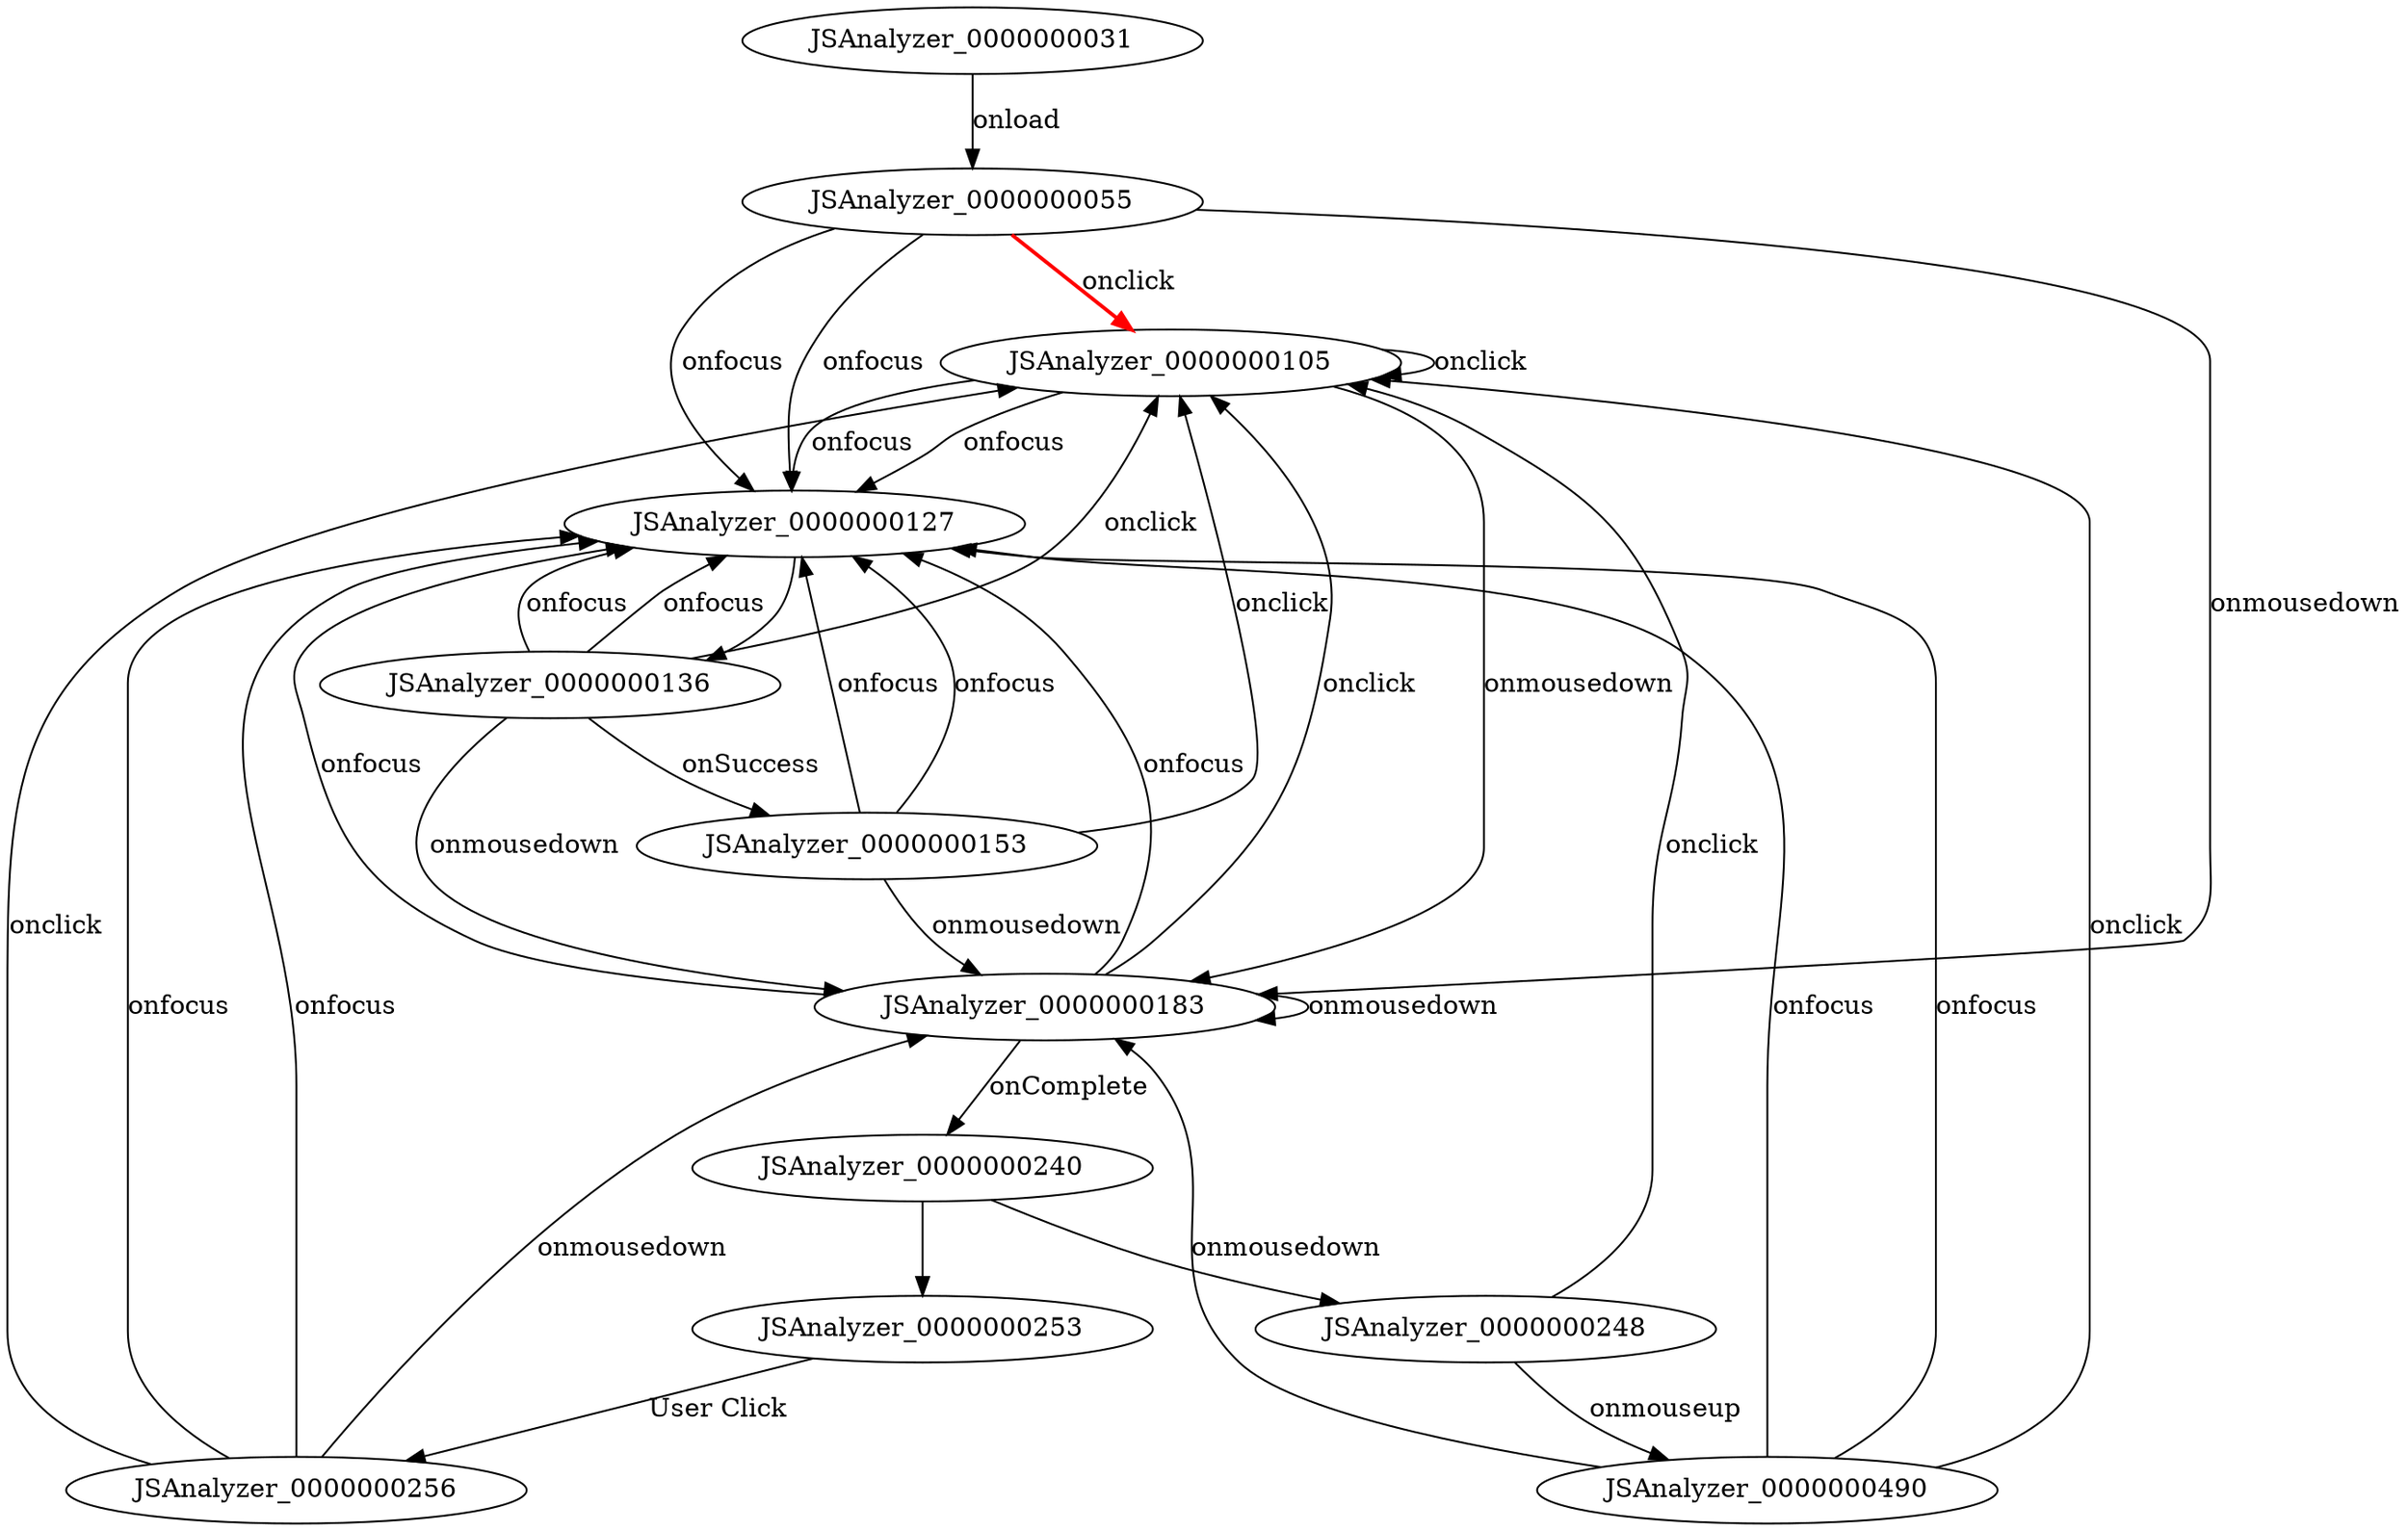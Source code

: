 digraph FSM {
JSAnalyzer_0000000031;
JSAnalyzer_0000000055;
JSAnalyzer_0000000105;
JSAnalyzer_0000000127;
JSAnalyzer_0000000136;
JSAnalyzer_0000000153;
JSAnalyzer_0000000183;
JSAnalyzer_0000000240;
JSAnalyzer_0000000248;
JSAnalyzer_0000000253;
JSAnalyzer_0000000490;
JSAnalyzer_0000000256;
JSAnalyzer_0000000127 -> JSAnalyzer_0000000136 []
JSAnalyzer_0000000240 -> JSAnalyzer_0000000248 []
JSAnalyzer_0000000240 -> JSAnalyzer_0000000253 []
JSAnalyzer_0000000031 -> JSAnalyzer_0000000055 [label="onload"]
JSAnalyzer_0000000055 -> JSAnalyzer_0000000127 [label="onfocus"]
JSAnalyzer_0000000055 -> JSAnalyzer_0000000127 [label="onfocus"]
JSAnalyzer_0000000055 -> JSAnalyzer_0000000183 [label="onmousedown"]
JSAnalyzer_0000000055 -> JSAnalyzer_0000000105 [label="onclick",style=bold,color=red]
JSAnalyzer_0000000105 -> JSAnalyzer_0000000127 [label="onfocus"]
JSAnalyzer_0000000105 -> JSAnalyzer_0000000127 [label="onfocus"]
JSAnalyzer_0000000105 -> JSAnalyzer_0000000183 [label="onmousedown"]
JSAnalyzer_0000000105 -> JSAnalyzer_0000000105 [label="onclick"]
JSAnalyzer_0000000136 -> JSAnalyzer_0000000153 [label="onSuccess"]
JSAnalyzer_0000000136 -> JSAnalyzer_0000000127 [label="onfocus"]
JSAnalyzer_0000000136 -> JSAnalyzer_0000000127 [label="onfocus"]
JSAnalyzer_0000000136 -> JSAnalyzer_0000000183 [label="onmousedown"]
JSAnalyzer_0000000136 -> JSAnalyzer_0000000105 [label="onclick"]
JSAnalyzer_0000000153 -> JSAnalyzer_0000000127 [label="onfocus"]
JSAnalyzer_0000000153 -> JSAnalyzer_0000000127 [label="onfocus"]
JSAnalyzer_0000000153 -> JSAnalyzer_0000000183 [label="onmousedown"]
JSAnalyzer_0000000153 -> JSAnalyzer_0000000105 [label="onclick"]
JSAnalyzer_0000000183 -> JSAnalyzer_0000000240 [label="onComplete"]
JSAnalyzer_0000000183 -> JSAnalyzer_0000000127 [label="onfocus"]
JSAnalyzer_0000000183 -> JSAnalyzer_0000000127 [label="onfocus"]
JSAnalyzer_0000000183 -> JSAnalyzer_0000000183 [label="onmousedown"]
JSAnalyzer_0000000183 -> JSAnalyzer_0000000105 [label="onclick"]
JSAnalyzer_0000000248 -> JSAnalyzer_0000000490 [label="onmouseup"]
JSAnalyzer_0000000248 -> JSAnalyzer_0000000105 [label="onclick"]
JSAnalyzer_0000000253 -> JSAnalyzer_0000000256 [label="User Click"]
JSAnalyzer_0000000490 -> JSAnalyzer_0000000127 [label="onfocus"]
JSAnalyzer_0000000490 -> JSAnalyzer_0000000127 [label="onfocus"]
JSAnalyzer_0000000490 -> JSAnalyzer_0000000183 [label="onmousedown"]
JSAnalyzer_0000000490 -> JSAnalyzer_0000000105 [label="onclick"]
JSAnalyzer_0000000256 -> JSAnalyzer_0000000127 [label="onfocus"]
JSAnalyzer_0000000256 -> JSAnalyzer_0000000127 [label="onfocus"]
JSAnalyzer_0000000256 -> JSAnalyzer_0000000183 [label="onmousedown"]
JSAnalyzer_0000000256 -> JSAnalyzer_0000000105 [label="onclick"]
}
